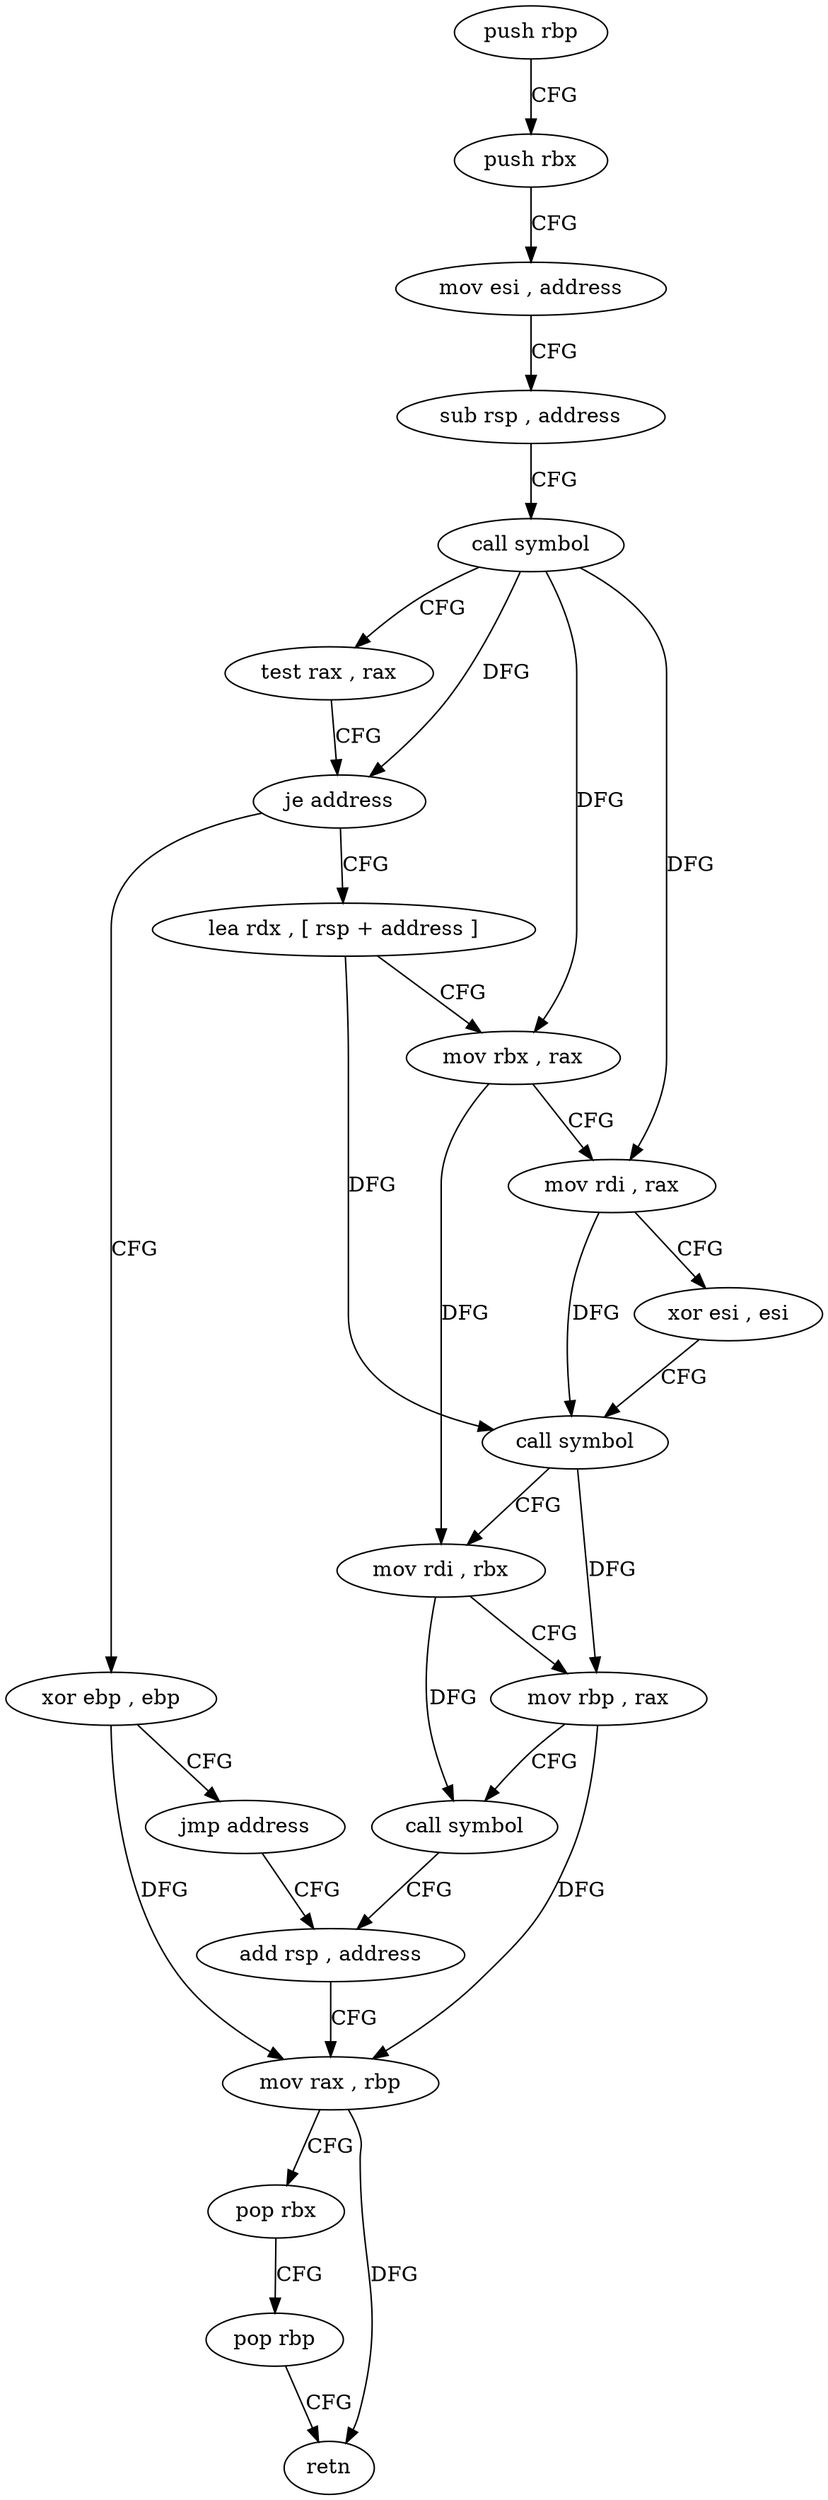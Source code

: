 digraph "func" {
"4217712" [label = "push rbp" ]
"4217713" [label = "push rbx" ]
"4217714" [label = "mov esi , address" ]
"4217719" [label = "sub rsp , address" ]
"4217723" [label = "call symbol" ]
"4217728" [label = "test rax , rax" ]
"4217731" [label = "je address" ]
"4217776" [label = "xor ebp , ebp" ]
"4217733" [label = "lea rdx , [ rsp + address ]" ]
"4217778" [label = "jmp address" ]
"4217762" [label = "add rsp , address" ]
"4217738" [label = "mov rbx , rax" ]
"4217741" [label = "mov rdi , rax" ]
"4217744" [label = "xor esi , esi" ]
"4217746" [label = "call symbol" ]
"4217751" [label = "mov rdi , rbx" ]
"4217754" [label = "mov rbp , rax" ]
"4217757" [label = "call symbol" ]
"4217766" [label = "mov rax , rbp" ]
"4217769" [label = "pop rbx" ]
"4217770" [label = "pop rbp" ]
"4217771" [label = "retn" ]
"4217712" -> "4217713" [ label = "CFG" ]
"4217713" -> "4217714" [ label = "CFG" ]
"4217714" -> "4217719" [ label = "CFG" ]
"4217719" -> "4217723" [ label = "CFG" ]
"4217723" -> "4217728" [ label = "CFG" ]
"4217723" -> "4217731" [ label = "DFG" ]
"4217723" -> "4217738" [ label = "DFG" ]
"4217723" -> "4217741" [ label = "DFG" ]
"4217728" -> "4217731" [ label = "CFG" ]
"4217731" -> "4217776" [ label = "CFG" ]
"4217731" -> "4217733" [ label = "CFG" ]
"4217776" -> "4217778" [ label = "CFG" ]
"4217776" -> "4217766" [ label = "DFG" ]
"4217733" -> "4217738" [ label = "CFG" ]
"4217733" -> "4217746" [ label = "DFG" ]
"4217778" -> "4217762" [ label = "CFG" ]
"4217762" -> "4217766" [ label = "CFG" ]
"4217738" -> "4217741" [ label = "CFG" ]
"4217738" -> "4217751" [ label = "DFG" ]
"4217741" -> "4217744" [ label = "CFG" ]
"4217741" -> "4217746" [ label = "DFG" ]
"4217744" -> "4217746" [ label = "CFG" ]
"4217746" -> "4217751" [ label = "CFG" ]
"4217746" -> "4217754" [ label = "DFG" ]
"4217751" -> "4217754" [ label = "CFG" ]
"4217751" -> "4217757" [ label = "DFG" ]
"4217754" -> "4217757" [ label = "CFG" ]
"4217754" -> "4217766" [ label = "DFG" ]
"4217757" -> "4217762" [ label = "CFG" ]
"4217766" -> "4217769" [ label = "CFG" ]
"4217766" -> "4217771" [ label = "DFG" ]
"4217769" -> "4217770" [ label = "CFG" ]
"4217770" -> "4217771" [ label = "CFG" ]
}
